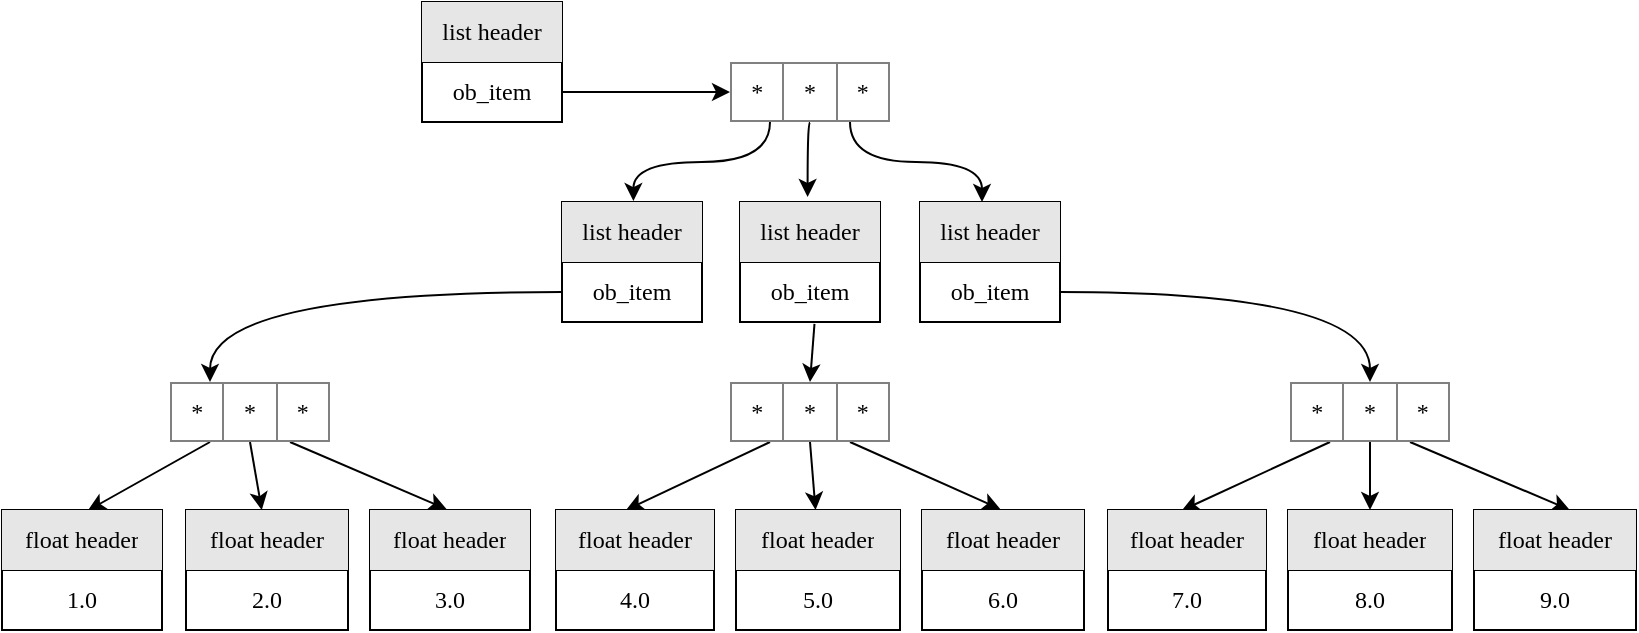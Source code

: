 <mxfile version="13.3.9" type="device"><diagram id="u3Vkl0Zj1lY_HJQBPSDT" name="Page-1"><mxGraphModel dx="1185" dy="685" grid="1" gridSize="10" guides="1" tooltips="1" connect="1" arrows="1" fold="1" page="1" pageScale="1" pageWidth="827" pageHeight="1169" background="#ffffff" math="0" shadow="0"><root><mxCell id="0"/><mxCell id="1" parent="0"/><mxCell id="42" value="" style="edgeStyle=orthogonalEdgeStyle;curved=1;rounded=0;html=1;exitX=1;exitY=0.5;entryX=0;entryY=0.5;jettySize=auto;orthogonalLoop=1;fontFamily=Verdana;fontSize=12;exitDx=0;exitDy=0;" parent="1" source="9d_5fEmSyHSmC-A42i-l-46" target="5" edge="1"><mxGeometry relative="1" as="geometry"><mxPoint x="279" y="155.0" as="sourcePoint"/></mxGeometry></mxCell><mxCell id="9d_5fEmSyHSmC-A42i-l-53" style="edgeStyle=orthogonalEdgeStyle;curved=1;rounded=0;orthogonalLoop=1;jettySize=auto;html=1;exitX=0.25;exitY=1;exitDx=0;exitDy=0;entryX=0.51;entryY=-0.015;entryDx=0;entryDy=0;entryPerimeter=0;fontFamily=Verdana;" edge="1" parent="1" source="5" target="9d_5fEmSyHSmC-A42i-l-49"><mxGeometry relative="1" as="geometry"/></mxCell><mxCell id="9d_5fEmSyHSmC-A42i-l-119" style="edgeStyle=orthogonalEdgeStyle;curved=1;rounded=0;orthogonalLoop=1;jettySize=auto;html=1;exitX=0.75;exitY=1;exitDx=0;exitDy=0;entryX=0.443;entryY=0;entryDx=0;entryDy=0;entryPerimeter=0;fontFamily=Verdana;" edge="1" parent="1" source="5" target="9d_5fEmSyHSmC-A42i-l-60"><mxGeometry relative="1" as="geometry"/></mxCell><mxCell id="9d_5fEmSyHSmC-A42i-l-121" style="edgeStyle=orthogonalEdgeStyle;curved=1;rounded=0;orthogonalLoop=1;jettySize=auto;html=1;exitX=0.5;exitY=1;exitDx=0;exitDy=0;entryX=0.483;entryY=-0.084;entryDx=0;entryDy=0;entryPerimeter=0;fontFamily=Verdana;" edge="1" parent="1" source="5" target="9d_5fEmSyHSmC-A42i-l-55"><mxGeometry relative="1" as="geometry"/></mxCell><mxCell id="5" value="&lt;table border=&quot;1&quot; width=&quot;100%&quot; style=&quot;width: 100%; height: 100%; border-collapse: collapse; font-size: 12px;&quot;&gt;&lt;tbody style=&quot;font-size: 12px;&quot;&gt;&lt;tr style=&quot;font-size: 12px;&quot;&gt;&lt;td align=&quot;center&quot; style=&quot;font-size: 12px;&quot;&gt;*&lt;/td&gt;&lt;td align=&quot;center&quot; style=&quot;font-size: 12px;&quot;&gt;*&lt;/td&gt;&lt;td align=&quot;center&quot; style=&quot;font-size: 12px;&quot;&gt;*&lt;/td&gt;&lt;/tr&gt;&lt;/tbody&gt;&lt;/table&gt;" style="text;html=1;strokeColor=none;fillColor=none;overflow=fill;fontFamily=Verdana;fontSize=12;" parent="1" vertex="1"><mxGeometry x="369" y="140" width="80" height="30" as="geometry"/></mxCell><mxCell id="33" value="" style="edgeStyle=orthogonalEdgeStyle;curved=1;rounded=0;html=1;exitX=0;exitY=0.5;entryX=0.25;entryY=0;jettySize=auto;orthogonalLoop=1;fontFamily=Verdana;fontSize=12;exitDx=0;exitDy=0;" parent="1" source="9d_5fEmSyHSmC-A42i-l-51" target="18" edge="1"><mxGeometry relative="1" as="geometry"><mxPoint x="279" y="255.0" as="sourcePoint"/></mxGeometry></mxCell><mxCell id="9d_5fEmSyHSmC-A42i-l-110" style="edgeStyle=none;rounded=0;orthogonalLoop=1;jettySize=auto;html=1;exitX=0.25;exitY=1;exitDx=0;exitDy=0;entryX=0.537;entryY=0.008;entryDx=0;entryDy=0;entryPerimeter=0;fontFamily=Verdana;" edge="1" parent="1" source="18" target="9d_5fEmSyHSmC-A42i-l-65"><mxGeometry relative="1" as="geometry"/></mxCell><mxCell id="9d_5fEmSyHSmC-A42i-l-111" style="edgeStyle=none;rounded=0;orthogonalLoop=1;jettySize=auto;html=1;exitX=0.5;exitY=1;exitDx=0;exitDy=0;fontFamily=Verdana;" edge="1" parent="1" source="18" target="9d_5fEmSyHSmC-A42i-l-70"><mxGeometry relative="1" as="geometry"/></mxCell><mxCell id="9d_5fEmSyHSmC-A42i-l-112" style="edgeStyle=none;rounded=0;orthogonalLoop=1;jettySize=auto;html=1;exitX=0.75;exitY=1;exitDx=0;exitDy=0;entryX=0.478;entryY=-0.015;entryDx=0;entryDy=0;entryPerimeter=0;fontFamily=Verdana;" edge="1" parent="1" source="18" target="9d_5fEmSyHSmC-A42i-l-75"><mxGeometry relative="1" as="geometry"/></mxCell><mxCell id="18" value="&lt;table border=&quot;1&quot; width=&quot;100%&quot; style=&quot;width: 100%; height: 100%; border-collapse: collapse; font-size: 12px;&quot;&gt;&lt;tbody style=&quot;font-size: 12px;&quot;&gt;&lt;tr style=&quot;font-size: 12px;&quot;&gt;&lt;td align=&quot;center&quot; style=&quot;font-size: 12px;&quot;&gt;*&lt;/td&gt;&lt;td align=&quot;center&quot; style=&quot;font-size: 12px;&quot;&gt;*&lt;/td&gt;&lt;td align=&quot;center&quot; style=&quot;font-size: 12px;&quot;&gt;*&lt;/td&gt;&lt;/tr&gt;&lt;/tbody&gt;&lt;/table&gt;" style="text;html=1;strokeColor=none;fillColor=none;overflow=fill;fontFamily=Verdana;fontSize=12;" parent="1" vertex="1"><mxGeometry x="89" y="300" width="80" height="30" as="geometry"/></mxCell><mxCell id="9d_5fEmSyHSmC-A42i-l-113" style="edgeStyle=none;rounded=0;orthogonalLoop=1;jettySize=auto;html=1;exitX=0.25;exitY=1;exitDx=0;exitDy=0;entryX=0.443;entryY=0;entryDx=0;entryDy=0;entryPerimeter=0;fontFamily=Verdana;" edge="1" parent="1" source="19" target="9d_5fEmSyHSmC-A42i-l-80"><mxGeometry relative="1" as="geometry"/></mxCell><mxCell id="9d_5fEmSyHSmC-A42i-l-114" style="edgeStyle=none;rounded=0;orthogonalLoop=1;jettySize=auto;html=1;exitX=0.5;exitY=1;exitDx=0;exitDy=0;fontFamily=Verdana;" edge="1" parent="1" source="19" target="9d_5fEmSyHSmC-A42i-l-85"><mxGeometry relative="1" as="geometry"/></mxCell><mxCell id="9d_5fEmSyHSmC-A42i-l-115" style="edgeStyle=none;rounded=0;orthogonalLoop=1;jettySize=auto;html=1;exitX=0.75;exitY=1;exitDx=0;exitDy=0;entryX=0.483;entryY=-0.015;entryDx=0;entryDy=0;entryPerimeter=0;fontFamily=Verdana;" edge="1" parent="1" source="19" target="9d_5fEmSyHSmC-A42i-l-90"><mxGeometry relative="1" as="geometry"/></mxCell><mxCell id="9d_5fEmSyHSmC-A42i-l-125" style="edgeStyle=none;rounded=0;orthogonalLoop=1;jettySize=auto;html=1;exitX=0.5;exitY=0;exitDx=0;exitDy=0;entryX=0.532;entryY=1.031;entryDx=0;entryDy=0;entryPerimeter=0;fontFamily=Verdana;startArrow=classic;startFill=1;endArrow=none;endFill=0;" edge="1" parent="1" source="19" target="9d_5fEmSyHSmC-A42i-l-57"><mxGeometry relative="1" as="geometry"/></mxCell><mxCell id="19" value="&lt;table border=&quot;1&quot; width=&quot;100%&quot; style=&quot;width: 100%; height: 100%; border-collapse: collapse; font-size: 12px;&quot;&gt;&lt;tbody style=&quot;font-size: 12px;&quot;&gt;&lt;tr style=&quot;font-size: 12px;&quot;&gt;&lt;td align=&quot;center&quot; style=&quot;font-size: 12px;&quot;&gt;*&lt;/td&gt;&lt;td align=&quot;center&quot; style=&quot;font-size: 12px;&quot;&gt;*&lt;/td&gt;&lt;td align=&quot;center&quot; style=&quot;font-size: 12px;&quot;&gt;*&lt;/td&gt;&lt;/tr&gt;&lt;/tbody&gt;&lt;/table&gt;" style="text;html=1;strokeColor=none;fillColor=none;overflow=fill;fontFamily=Verdana;fontSize=12;" parent="1" vertex="1"><mxGeometry x="369" y="300" width="80" height="30" as="geometry"/></mxCell><mxCell id="9d_5fEmSyHSmC-A42i-l-116" style="edgeStyle=none;rounded=0;orthogonalLoop=1;jettySize=auto;html=1;exitX=0.25;exitY=1;exitDx=0;exitDy=0;entryX=0.468;entryY=0.005;entryDx=0;entryDy=0;entryPerimeter=0;fontFamily=Verdana;" edge="1" parent="1" source="20" target="9d_5fEmSyHSmC-A42i-l-95"><mxGeometry relative="1" as="geometry"/></mxCell><mxCell id="9d_5fEmSyHSmC-A42i-l-117" style="edgeStyle=none;rounded=0;orthogonalLoop=1;jettySize=auto;html=1;exitX=0.5;exitY=1;exitDx=0;exitDy=0;fontFamily=Verdana;" edge="1" parent="1" source="20" target="9d_5fEmSyHSmC-A42i-l-100"><mxGeometry relative="1" as="geometry"/></mxCell><mxCell id="9d_5fEmSyHSmC-A42i-l-118" style="edgeStyle=none;rounded=0;orthogonalLoop=1;jettySize=auto;html=1;exitX=0.75;exitY=1;exitDx=0;exitDy=0;entryX=0.591;entryY=-0.002;entryDx=0;entryDy=0;entryPerimeter=0;fontFamily=Verdana;" edge="1" parent="1" source="20" target="9d_5fEmSyHSmC-A42i-l-105"><mxGeometry relative="1" as="geometry"/></mxCell><mxCell id="20" value="&lt;table border=&quot;1&quot; width=&quot;100%&quot; style=&quot;width: 100%; height: 100%; border-collapse: collapse; font-size: 12px;&quot;&gt;&lt;tbody style=&quot;font-size: 12px;&quot;&gt;&lt;tr style=&quot;font-size: 12px;&quot;&gt;&lt;td align=&quot;center&quot; style=&quot;font-size: 12px;&quot;&gt;*&lt;/td&gt;&lt;td align=&quot;center&quot; style=&quot;font-size: 12px;&quot;&gt;*&lt;/td&gt;&lt;td align=&quot;center&quot; style=&quot;font-size: 12px;&quot;&gt;*&lt;/td&gt;&lt;/tr&gt;&lt;/tbody&gt;&lt;/table&gt;" style="text;html=1;strokeColor=none;fillColor=none;overflow=fill;fontFamily=Verdana;fontSize=12;" parent="1" vertex="1"><mxGeometry x="649" y="300" width="80" height="30" as="geometry"/></mxCell><mxCell id="9d_5fEmSyHSmC-A42i-l-43" value="" style="shape=table;html=1;whiteSpace=wrap;startSize=0;container=1;collapsible=0;childLayout=tableLayout;fontFamily=Verdana;" vertex="1" parent="1"><mxGeometry x="215" y="110" width="70" height="60" as="geometry"/></mxCell><mxCell id="9d_5fEmSyHSmC-A42i-l-44" value="" style="shape=partialRectangle;html=1;whiteSpace=wrap;collapsible=0;dropTarget=0;pointerEvents=0;fillColor=none;top=0;left=0;bottom=0;right=0;points=[[0,0.5],[1,0.5]];portConstraint=eastwest;fontFamily=Verdana;" vertex="1" parent="9d_5fEmSyHSmC-A42i-l-43"><mxGeometry width="70" height="30" as="geometry"/></mxCell><mxCell id="9d_5fEmSyHSmC-A42i-l-45" value="list header" style="shape=partialRectangle;html=1;whiteSpace=wrap;connectable=0;overflow=hidden;top=0;left=0;bottom=0;right=0;fillColor=#E6E6E6;fontFamily=Verdana;" vertex="1" parent="9d_5fEmSyHSmC-A42i-l-44"><mxGeometry width="70" height="30" as="geometry"/></mxCell><mxCell id="9d_5fEmSyHSmC-A42i-l-46" value="" style="shape=partialRectangle;html=1;whiteSpace=wrap;collapsible=0;dropTarget=0;pointerEvents=0;fillColor=none;top=0;left=0;bottom=0;right=0;points=[[0,0.5],[1,0.5]];portConstraint=eastwest;fontFamily=Verdana;" vertex="1" parent="9d_5fEmSyHSmC-A42i-l-43"><mxGeometry y="30" width="70" height="30" as="geometry"/></mxCell><mxCell id="9d_5fEmSyHSmC-A42i-l-47" value="ob_item" style="shape=partialRectangle;html=1;whiteSpace=wrap;connectable=0;overflow=hidden;fillColor=none;top=0;left=0;bottom=0;right=0;fontFamily=Verdana;" vertex="1" parent="9d_5fEmSyHSmC-A42i-l-46"><mxGeometry width="70" height="30" as="geometry"/></mxCell><mxCell id="9d_5fEmSyHSmC-A42i-l-59" value="" style="shape=table;html=1;whiteSpace=wrap;startSize=0;container=1;collapsible=0;childLayout=tableLayout;fontFamily=Verdana;" vertex="1" parent="1"><mxGeometry x="464" y="210" width="70" height="60" as="geometry"/></mxCell><mxCell id="9d_5fEmSyHSmC-A42i-l-60" value="" style="shape=partialRectangle;html=1;whiteSpace=wrap;collapsible=0;dropTarget=0;pointerEvents=0;fillColor=none;top=0;left=0;bottom=0;right=0;points=[[0,0.5],[1,0.5]];portConstraint=eastwest;fontFamily=Verdana;" vertex="1" parent="9d_5fEmSyHSmC-A42i-l-59"><mxGeometry width="70" height="30" as="geometry"/></mxCell><mxCell id="9d_5fEmSyHSmC-A42i-l-61" value="list header" style="shape=partialRectangle;html=1;whiteSpace=wrap;connectable=0;overflow=hidden;top=0;left=0;bottom=0;right=0;fillColor=#E6E6E6;fontFamily=Verdana;" vertex="1" parent="9d_5fEmSyHSmC-A42i-l-60"><mxGeometry width="70" height="30" as="geometry"/></mxCell><mxCell id="9d_5fEmSyHSmC-A42i-l-62" value="" style="shape=partialRectangle;html=1;whiteSpace=wrap;collapsible=0;dropTarget=0;pointerEvents=0;fillColor=none;top=0;left=0;bottom=0;right=0;points=[[0,0.5],[1,0.5]];portConstraint=eastwest;fontFamily=Verdana;" vertex="1" parent="9d_5fEmSyHSmC-A42i-l-59"><mxGeometry y="30" width="70" height="30" as="geometry"/></mxCell><mxCell id="9d_5fEmSyHSmC-A42i-l-63" value="ob_item" style="shape=partialRectangle;html=1;whiteSpace=wrap;connectable=0;overflow=hidden;fillColor=none;top=0;left=0;bottom=0;right=0;fontFamily=Verdana;" vertex="1" parent="9d_5fEmSyHSmC-A42i-l-62"><mxGeometry width="70" height="30" as="geometry"/></mxCell><mxCell id="9d_5fEmSyHSmC-A42i-l-64" value="" style="shape=table;html=1;whiteSpace=wrap;startSize=0;container=1;collapsible=0;childLayout=tableLayout;fontFamily=Verdana;" vertex="1" parent="1"><mxGeometry x="5" y="364" width="80" height="60" as="geometry"/></mxCell><mxCell id="9d_5fEmSyHSmC-A42i-l-65" value="" style="shape=partialRectangle;html=1;whiteSpace=wrap;collapsible=0;dropTarget=0;pointerEvents=0;fillColor=none;top=0;left=0;bottom=0;right=0;points=[[0,0.5],[1,0.5]];portConstraint=eastwest;fontFamily=Verdana;" vertex="1" parent="9d_5fEmSyHSmC-A42i-l-64"><mxGeometry width="80" height="30" as="geometry"/></mxCell><mxCell id="9d_5fEmSyHSmC-A42i-l-66" value="float header" style="shape=partialRectangle;html=1;whiteSpace=wrap;connectable=0;overflow=hidden;top=0;left=0;bottom=0;right=0;fillColor=#E6E6E6;fontFamily=Verdana;" vertex="1" parent="9d_5fEmSyHSmC-A42i-l-65"><mxGeometry width="80" height="30" as="geometry"/></mxCell><mxCell id="9d_5fEmSyHSmC-A42i-l-67" value="" style="shape=partialRectangle;html=1;whiteSpace=wrap;collapsible=0;dropTarget=0;pointerEvents=0;fillColor=none;top=0;left=0;bottom=0;right=0;points=[[0,0.5],[1,0.5]];portConstraint=eastwest;fontFamily=Verdana;" vertex="1" parent="9d_5fEmSyHSmC-A42i-l-64"><mxGeometry y="30" width="80" height="30" as="geometry"/></mxCell><mxCell id="9d_5fEmSyHSmC-A42i-l-68" value="1.0" style="shape=partialRectangle;html=1;whiteSpace=wrap;connectable=0;overflow=hidden;fillColor=none;top=0;left=0;bottom=0;right=0;fontFamily=Verdana;" vertex="1" parent="9d_5fEmSyHSmC-A42i-l-67"><mxGeometry width="80" height="30" as="geometry"/></mxCell><mxCell id="9d_5fEmSyHSmC-A42i-l-69" value="" style="shape=table;html=1;whiteSpace=wrap;startSize=0;container=1;collapsible=0;childLayout=tableLayout;fontFamily=Verdana;" vertex="1" parent="1"><mxGeometry x="97" y="364" width="81" height="60" as="geometry"/></mxCell><mxCell id="9d_5fEmSyHSmC-A42i-l-70" value="" style="shape=partialRectangle;html=1;whiteSpace=wrap;collapsible=0;dropTarget=0;pointerEvents=0;fillColor=none;top=0;left=0;bottom=0;right=0;points=[[0,0.5],[1,0.5]];portConstraint=eastwest;fontFamily=Verdana;" vertex="1" parent="9d_5fEmSyHSmC-A42i-l-69"><mxGeometry width="81" height="30" as="geometry"/></mxCell><mxCell id="9d_5fEmSyHSmC-A42i-l-71" value="float header" style="shape=partialRectangle;html=1;whiteSpace=wrap;connectable=0;overflow=hidden;top=0;left=0;bottom=0;right=0;fillColor=#E6E6E6;fontFamily=Verdana;" vertex="1" parent="9d_5fEmSyHSmC-A42i-l-70"><mxGeometry width="81" height="30" as="geometry"/></mxCell><mxCell id="9d_5fEmSyHSmC-A42i-l-72" value="" style="shape=partialRectangle;html=1;whiteSpace=wrap;collapsible=0;dropTarget=0;pointerEvents=0;fillColor=none;top=0;left=0;bottom=0;right=0;points=[[0,0.5],[1,0.5]];portConstraint=eastwest;fontFamily=Verdana;" vertex="1" parent="9d_5fEmSyHSmC-A42i-l-69"><mxGeometry y="30" width="81" height="30" as="geometry"/></mxCell><mxCell id="9d_5fEmSyHSmC-A42i-l-73" value="2.0" style="shape=partialRectangle;html=1;whiteSpace=wrap;connectable=0;overflow=hidden;fillColor=none;top=0;left=0;bottom=0;right=0;fontFamily=Verdana;" vertex="1" parent="9d_5fEmSyHSmC-A42i-l-72"><mxGeometry width="81" height="30" as="geometry"/></mxCell><mxCell id="9d_5fEmSyHSmC-A42i-l-79" value="" style="shape=table;html=1;whiteSpace=wrap;startSize=0;container=1;collapsible=0;childLayout=tableLayout;fontFamily=Verdana;" vertex="1" parent="1"><mxGeometry x="282" y="364" width="79" height="60" as="geometry"/></mxCell><mxCell id="9d_5fEmSyHSmC-A42i-l-80" value="" style="shape=partialRectangle;html=1;whiteSpace=wrap;collapsible=0;dropTarget=0;pointerEvents=0;fillColor=none;top=0;left=0;bottom=0;right=0;points=[[0,0.5],[1,0.5]];portConstraint=eastwest;fontFamily=Verdana;" vertex="1" parent="9d_5fEmSyHSmC-A42i-l-79"><mxGeometry width="79" height="30" as="geometry"/></mxCell><mxCell id="9d_5fEmSyHSmC-A42i-l-81" value="float header" style="shape=partialRectangle;html=1;whiteSpace=wrap;connectable=0;overflow=hidden;top=0;left=0;bottom=0;right=0;fillColor=#E6E6E6;fontFamily=Verdana;" vertex="1" parent="9d_5fEmSyHSmC-A42i-l-80"><mxGeometry width="79" height="30" as="geometry"/></mxCell><mxCell id="9d_5fEmSyHSmC-A42i-l-82" value="" style="shape=partialRectangle;html=1;whiteSpace=wrap;collapsible=0;dropTarget=0;pointerEvents=0;fillColor=none;top=0;left=0;bottom=0;right=0;points=[[0,0.5],[1,0.5]];portConstraint=eastwest;fontFamily=Verdana;" vertex="1" parent="9d_5fEmSyHSmC-A42i-l-79"><mxGeometry y="30" width="79" height="30" as="geometry"/></mxCell><mxCell id="9d_5fEmSyHSmC-A42i-l-83" value="4.0" style="shape=partialRectangle;html=1;whiteSpace=wrap;connectable=0;overflow=hidden;fillColor=none;top=0;left=0;bottom=0;right=0;fontFamily=Verdana;" vertex="1" parent="9d_5fEmSyHSmC-A42i-l-82"><mxGeometry width="79" height="30" as="geometry"/></mxCell><mxCell id="9d_5fEmSyHSmC-A42i-l-84" value="" style="shape=table;html=1;whiteSpace=wrap;startSize=0;container=1;collapsible=0;childLayout=tableLayout;fontFamily=Verdana;" vertex="1" parent="1"><mxGeometry x="372" y="364" width="82" height="60" as="geometry"/></mxCell><mxCell id="9d_5fEmSyHSmC-A42i-l-85" value="" style="shape=partialRectangle;html=1;whiteSpace=wrap;collapsible=0;dropTarget=0;pointerEvents=0;fillColor=none;top=0;left=0;bottom=0;right=0;points=[[0,0.5],[1,0.5]];portConstraint=eastwest;fontFamily=Verdana;" vertex="1" parent="9d_5fEmSyHSmC-A42i-l-84"><mxGeometry width="82" height="30" as="geometry"/></mxCell><mxCell id="9d_5fEmSyHSmC-A42i-l-86" value="float header" style="shape=partialRectangle;html=1;whiteSpace=wrap;connectable=0;overflow=hidden;top=0;left=0;bottom=0;right=0;fillColor=#E6E6E6;fontFamily=Verdana;" vertex="1" parent="9d_5fEmSyHSmC-A42i-l-85"><mxGeometry width="82" height="30" as="geometry"/></mxCell><mxCell id="9d_5fEmSyHSmC-A42i-l-87" value="" style="shape=partialRectangle;html=1;whiteSpace=wrap;collapsible=0;dropTarget=0;pointerEvents=0;fillColor=none;top=0;left=0;bottom=0;right=0;points=[[0,0.5],[1,0.5]];portConstraint=eastwest;fontFamily=Verdana;" vertex="1" parent="9d_5fEmSyHSmC-A42i-l-84"><mxGeometry y="30" width="82" height="30" as="geometry"/></mxCell><mxCell id="9d_5fEmSyHSmC-A42i-l-88" value="5.0" style="shape=partialRectangle;html=1;whiteSpace=wrap;connectable=0;overflow=hidden;fillColor=none;top=0;left=0;bottom=0;right=0;fontFamily=Verdana;" vertex="1" parent="9d_5fEmSyHSmC-A42i-l-87"><mxGeometry width="82" height="30" as="geometry"/></mxCell><mxCell id="9d_5fEmSyHSmC-A42i-l-94" value="" style="shape=table;html=1;whiteSpace=wrap;startSize=0;container=1;collapsible=0;childLayout=tableLayout;fontFamily=Verdana;" vertex="1" parent="1"><mxGeometry x="558" y="364" width="79" height="60" as="geometry"/></mxCell><mxCell id="9d_5fEmSyHSmC-A42i-l-95" value="" style="shape=partialRectangle;html=1;whiteSpace=wrap;collapsible=0;dropTarget=0;pointerEvents=0;fillColor=none;top=0;left=0;bottom=0;right=0;points=[[0,0.5],[1,0.5]];portConstraint=eastwest;fontFamily=Verdana;" vertex="1" parent="9d_5fEmSyHSmC-A42i-l-94"><mxGeometry width="79" height="30" as="geometry"/></mxCell><mxCell id="9d_5fEmSyHSmC-A42i-l-96" value="float header" style="shape=partialRectangle;html=1;whiteSpace=wrap;connectable=0;overflow=hidden;top=0;left=0;bottom=0;right=0;fillColor=#E6E6E6;fontFamily=Verdana;" vertex="1" parent="9d_5fEmSyHSmC-A42i-l-95"><mxGeometry width="79" height="30" as="geometry"/></mxCell><mxCell id="9d_5fEmSyHSmC-A42i-l-97" value="" style="shape=partialRectangle;html=1;whiteSpace=wrap;collapsible=0;dropTarget=0;pointerEvents=0;fillColor=none;top=0;left=0;bottom=0;right=0;points=[[0,0.5],[1,0.5]];portConstraint=eastwest;fontFamily=Verdana;" vertex="1" parent="9d_5fEmSyHSmC-A42i-l-94"><mxGeometry y="30" width="79" height="30" as="geometry"/></mxCell><mxCell id="9d_5fEmSyHSmC-A42i-l-98" value="7.0" style="shape=partialRectangle;html=1;whiteSpace=wrap;connectable=0;overflow=hidden;fillColor=none;top=0;left=0;bottom=0;right=0;fontFamily=Verdana;" vertex="1" parent="9d_5fEmSyHSmC-A42i-l-97"><mxGeometry width="79" height="30" as="geometry"/></mxCell><mxCell id="9d_5fEmSyHSmC-A42i-l-54" value="" style="shape=table;html=1;whiteSpace=wrap;startSize=0;container=1;collapsible=0;childLayout=tableLayout;fontFamily=Verdana;" vertex="1" parent="1"><mxGeometry x="374" y="210" width="70" height="60" as="geometry"/></mxCell><mxCell id="9d_5fEmSyHSmC-A42i-l-55" value="" style="shape=partialRectangle;html=1;whiteSpace=wrap;collapsible=0;dropTarget=0;pointerEvents=0;fillColor=none;top=0;left=0;bottom=0;right=0;points=[[0,0.5],[1,0.5]];portConstraint=eastwest;fontFamily=Verdana;" vertex="1" parent="9d_5fEmSyHSmC-A42i-l-54"><mxGeometry width="70" height="30" as="geometry"/></mxCell><mxCell id="9d_5fEmSyHSmC-A42i-l-56" value="list header" style="shape=partialRectangle;html=1;whiteSpace=wrap;connectable=0;overflow=hidden;top=0;left=0;bottom=0;right=0;fillColor=#E6E6E6;fontFamily=Verdana;" vertex="1" parent="9d_5fEmSyHSmC-A42i-l-55"><mxGeometry width="70" height="30" as="geometry"/></mxCell><mxCell id="9d_5fEmSyHSmC-A42i-l-57" value="" style="shape=partialRectangle;html=1;whiteSpace=wrap;collapsible=0;dropTarget=0;pointerEvents=0;fillColor=none;top=0;left=0;bottom=0;right=0;points=[[0,0.5],[1,0.5]];portConstraint=eastwest;fontFamily=Verdana;" vertex="1" parent="9d_5fEmSyHSmC-A42i-l-54"><mxGeometry y="30" width="70" height="30" as="geometry"/></mxCell><mxCell id="9d_5fEmSyHSmC-A42i-l-58" value="ob_item" style="shape=partialRectangle;html=1;whiteSpace=wrap;connectable=0;overflow=hidden;fillColor=none;top=0;left=0;bottom=0;right=0;fontFamily=Verdana;" vertex="1" parent="9d_5fEmSyHSmC-A42i-l-57"><mxGeometry width="70" height="30" as="geometry"/></mxCell><mxCell id="9d_5fEmSyHSmC-A42i-l-48" value="" style="shape=table;html=1;whiteSpace=wrap;startSize=0;container=1;collapsible=0;childLayout=tableLayout;fontFamily=Verdana;" vertex="1" parent="1"><mxGeometry x="285" y="210" width="70" height="60" as="geometry"/></mxCell><mxCell id="9d_5fEmSyHSmC-A42i-l-49" value="" style="shape=partialRectangle;html=1;whiteSpace=wrap;collapsible=0;dropTarget=0;pointerEvents=0;fillColor=none;top=0;left=0;bottom=0;right=0;points=[[0,0.5],[1,0.5]];portConstraint=eastwest;fontFamily=Verdana;" vertex="1" parent="9d_5fEmSyHSmC-A42i-l-48"><mxGeometry width="70" height="30" as="geometry"/></mxCell><mxCell id="9d_5fEmSyHSmC-A42i-l-50" value="list header" style="shape=partialRectangle;html=1;whiteSpace=wrap;connectable=0;overflow=hidden;top=0;left=0;bottom=0;right=0;fillColor=#E6E6E6;fontFamily=Verdana;" vertex="1" parent="9d_5fEmSyHSmC-A42i-l-49"><mxGeometry width="70" height="30" as="geometry"/></mxCell><mxCell id="9d_5fEmSyHSmC-A42i-l-51" value="" style="shape=partialRectangle;html=1;whiteSpace=wrap;collapsible=0;dropTarget=0;pointerEvents=0;fillColor=none;top=0;left=0;bottom=0;right=0;points=[[0,0.5],[1,0.5]];portConstraint=eastwest;fontFamily=Verdana;" vertex="1" parent="9d_5fEmSyHSmC-A42i-l-48"><mxGeometry y="30" width="70" height="30" as="geometry"/></mxCell><mxCell id="9d_5fEmSyHSmC-A42i-l-52" value="ob_item" style="shape=partialRectangle;html=1;whiteSpace=wrap;connectable=0;overflow=hidden;fillColor=none;top=0;left=0;bottom=0;right=0;fontFamily=Verdana;" vertex="1" parent="9d_5fEmSyHSmC-A42i-l-51"><mxGeometry width="70" height="30" as="geometry"/></mxCell><mxCell id="9d_5fEmSyHSmC-A42i-l-122" style="edgeStyle=orthogonalEdgeStyle;curved=1;rounded=0;orthogonalLoop=1;jettySize=auto;html=1;exitX=1;exitY=0.5;exitDx=0;exitDy=0;entryX=0.5;entryY=0;entryDx=0;entryDy=0;fontFamily=Verdana;" edge="1" parent="1" source="9d_5fEmSyHSmC-A42i-l-62" target="20"><mxGeometry relative="1" as="geometry"/></mxCell><mxCell id="9d_5fEmSyHSmC-A42i-l-74" value="" style="shape=table;html=1;whiteSpace=wrap;startSize=0;container=1;collapsible=0;childLayout=tableLayout;fontFamily=Verdana;" vertex="1" parent="1"><mxGeometry x="189" y="364" width="80" height="60" as="geometry"/></mxCell><mxCell id="9d_5fEmSyHSmC-A42i-l-75" value="" style="shape=partialRectangle;html=1;whiteSpace=wrap;collapsible=0;dropTarget=0;pointerEvents=0;fillColor=none;top=0;left=0;bottom=0;right=0;points=[[0,0.5],[1,0.5]];portConstraint=eastwest;fontFamily=Verdana;" vertex="1" parent="9d_5fEmSyHSmC-A42i-l-74"><mxGeometry width="80" height="30" as="geometry"/></mxCell><mxCell id="9d_5fEmSyHSmC-A42i-l-76" value="float header" style="shape=partialRectangle;html=1;whiteSpace=wrap;connectable=0;overflow=hidden;top=0;left=0;bottom=0;right=0;fillColor=#E6E6E6;fontFamily=Verdana;" vertex="1" parent="9d_5fEmSyHSmC-A42i-l-75"><mxGeometry width="80" height="30" as="geometry"/></mxCell><mxCell id="9d_5fEmSyHSmC-A42i-l-77" value="" style="shape=partialRectangle;html=1;whiteSpace=wrap;collapsible=0;dropTarget=0;pointerEvents=0;fillColor=none;top=0;left=0;bottom=0;right=0;points=[[0,0.5],[1,0.5]];portConstraint=eastwest;fontFamily=Verdana;" vertex="1" parent="9d_5fEmSyHSmC-A42i-l-74"><mxGeometry y="30" width="80" height="30" as="geometry"/></mxCell><mxCell id="9d_5fEmSyHSmC-A42i-l-78" value="3.0" style="shape=partialRectangle;html=1;whiteSpace=wrap;connectable=0;overflow=hidden;fillColor=none;top=0;left=0;bottom=0;right=0;fontFamily=Verdana;" vertex="1" parent="9d_5fEmSyHSmC-A42i-l-77"><mxGeometry width="80" height="30" as="geometry"/></mxCell><mxCell id="9d_5fEmSyHSmC-A42i-l-89" value="" style="shape=table;html=1;whiteSpace=wrap;startSize=0;container=1;collapsible=0;childLayout=tableLayout;fontFamily=Verdana;" vertex="1" parent="1"><mxGeometry x="465" y="364" width="81" height="60" as="geometry"/></mxCell><mxCell id="9d_5fEmSyHSmC-A42i-l-90" value="" style="shape=partialRectangle;html=1;whiteSpace=wrap;collapsible=0;dropTarget=0;pointerEvents=0;fillColor=none;top=0;left=0;bottom=0;right=0;points=[[0,0.5],[1,0.5]];portConstraint=eastwest;fontFamily=Verdana;" vertex="1" parent="9d_5fEmSyHSmC-A42i-l-89"><mxGeometry width="81" height="30" as="geometry"/></mxCell><mxCell id="9d_5fEmSyHSmC-A42i-l-91" value="float header" style="shape=partialRectangle;html=1;whiteSpace=wrap;connectable=0;overflow=hidden;top=0;left=0;bottom=0;right=0;fillColor=#E6E6E6;fontFamily=Verdana;" vertex="1" parent="9d_5fEmSyHSmC-A42i-l-90"><mxGeometry width="81" height="30" as="geometry"/></mxCell><mxCell id="9d_5fEmSyHSmC-A42i-l-92" value="" style="shape=partialRectangle;html=1;whiteSpace=wrap;collapsible=0;dropTarget=0;pointerEvents=0;fillColor=none;top=0;left=0;bottom=0;right=0;points=[[0,0.5],[1,0.5]];portConstraint=eastwest;fontFamily=Verdana;" vertex="1" parent="9d_5fEmSyHSmC-A42i-l-89"><mxGeometry y="30" width="81" height="30" as="geometry"/></mxCell><mxCell id="9d_5fEmSyHSmC-A42i-l-93" value="6.0" style="shape=partialRectangle;html=1;whiteSpace=wrap;connectable=0;overflow=hidden;fillColor=none;top=0;left=0;bottom=0;right=0;fontFamily=Verdana;" vertex="1" parent="9d_5fEmSyHSmC-A42i-l-92"><mxGeometry width="81" height="30" as="geometry"/></mxCell><mxCell id="9d_5fEmSyHSmC-A42i-l-104" value="" style="shape=table;html=1;whiteSpace=wrap;startSize=0;container=1;collapsible=0;childLayout=tableLayout;fontFamily=Verdana;" vertex="1" parent="1"><mxGeometry x="741" y="364" width="81" height="60" as="geometry"/></mxCell><mxCell id="9d_5fEmSyHSmC-A42i-l-105" value="" style="shape=partialRectangle;html=1;whiteSpace=wrap;collapsible=0;dropTarget=0;pointerEvents=0;fillColor=none;top=0;left=0;bottom=0;right=0;points=[[0,0.5],[1,0.5]];portConstraint=eastwest;fontFamily=Verdana;" vertex="1" parent="9d_5fEmSyHSmC-A42i-l-104"><mxGeometry width="81" height="30" as="geometry"/></mxCell><mxCell id="9d_5fEmSyHSmC-A42i-l-106" value="float header" style="shape=partialRectangle;html=1;whiteSpace=wrap;connectable=0;overflow=hidden;top=0;left=0;bottom=0;right=0;fillColor=#E6E6E6;fontFamily=Verdana;" vertex="1" parent="9d_5fEmSyHSmC-A42i-l-105"><mxGeometry width="81" height="30" as="geometry"/></mxCell><mxCell id="9d_5fEmSyHSmC-A42i-l-107" value="" style="shape=partialRectangle;html=1;whiteSpace=wrap;collapsible=0;dropTarget=0;pointerEvents=0;fillColor=none;top=0;left=0;bottom=0;right=0;points=[[0,0.5],[1,0.5]];portConstraint=eastwest;fontFamily=Verdana;" vertex="1" parent="9d_5fEmSyHSmC-A42i-l-104"><mxGeometry y="30" width="81" height="30" as="geometry"/></mxCell><mxCell id="9d_5fEmSyHSmC-A42i-l-108" value="9.0" style="shape=partialRectangle;html=1;whiteSpace=wrap;connectable=0;overflow=hidden;fillColor=none;top=0;left=0;bottom=0;right=0;fontFamily=Verdana;" vertex="1" parent="9d_5fEmSyHSmC-A42i-l-107"><mxGeometry width="81" height="30" as="geometry"/></mxCell><mxCell id="9d_5fEmSyHSmC-A42i-l-99" value="" style="shape=table;html=1;whiteSpace=wrap;startSize=0;container=1;collapsible=0;childLayout=tableLayout;fontFamily=Verdana;" vertex="1" parent="1"><mxGeometry x="648" y="364" width="82" height="60" as="geometry"/></mxCell><mxCell id="9d_5fEmSyHSmC-A42i-l-100" value="" style="shape=partialRectangle;html=1;whiteSpace=wrap;collapsible=0;dropTarget=0;pointerEvents=0;fillColor=none;top=0;left=0;bottom=0;right=0;points=[[0,0.5],[1,0.5]];portConstraint=eastwest;fontFamily=Verdana;" vertex="1" parent="9d_5fEmSyHSmC-A42i-l-99"><mxGeometry width="82" height="30" as="geometry"/></mxCell><mxCell id="9d_5fEmSyHSmC-A42i-l-101" value="float header" style="shape=partialRectangle;html=1;whiteSpace=wrap;connectable=0;overflow=hidden;top=0;left=0;bottom=0;right=0;fillColor=#E6E6E6;fontFamily=Verdana;" vertex="1" parent="9d_5fEmSyHSmC-A42i-l-100"><mxGeometry width="82" height="30" as="geometry"/></mxCell><mxCell id="9d_5fEmSyHSmC-A42i-l-102" value="" style="shape=partialRectangle;html=1;whiteSpace=wrap;collapsible=0;dropTarget=0;pointerEvents=0;fillColor=none;top=0;left=0;bottom=0;right=0;points=[[0,0.5],[1,0.5]];portConstraint=eastwest;fontFamily=Verdana;" vertex="1" parent="9d_5fEmSyHSmC-A42i-l-99"><mxGeometry y="30" width="82" height="30" as="geometry"/></mxCell><mxCell id="9d_5fEmSyHSmC-A42i-l-103" value="8.0" style="shape=partialRectangle;html=1;whiteSpace=wrap;connectable=0;overflow=hidden;fillColor=none;top=0;left=0;bottom=0;right=0;fontFamily=Verdana;" vertex="1" parent="9d_5fEmSyHSmC-A42i-l-102"><mxGeometry width="82" height="30" as="geometry"/></mxCell></root></mxGraphModel></diagram></mxfile>